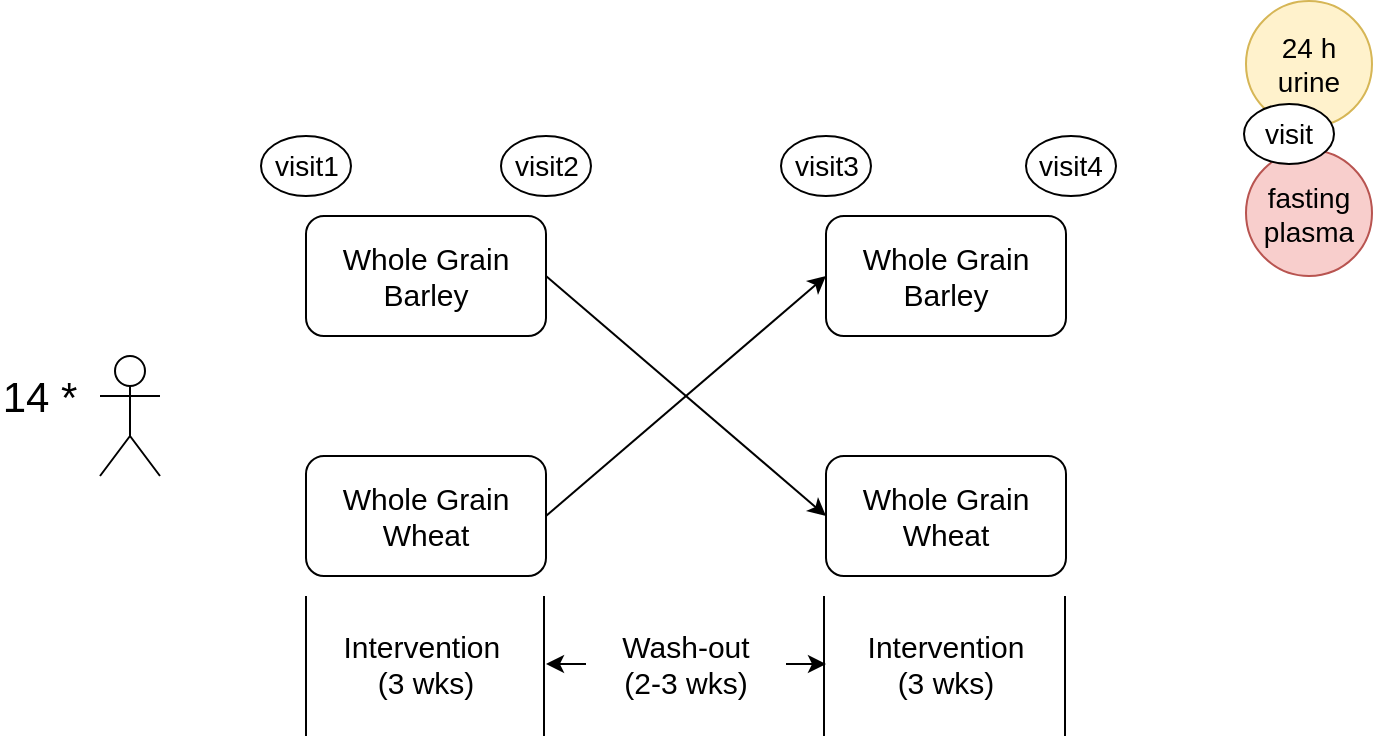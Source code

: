 <mxfile version="10.9.0" type="github"><diagram id="B2K1lodOsLSZMv1-mrgr" name="Page-1"><mxGraphModel dx="1403" dy="763" grid="1" gridSize="10" guides="1" tooltips="1" connect="1" arrows="1" fold="1" page="1" pageScale="1" pageWidth="1169" pageHeight="827" math="0" shadow="0"><root><mxCell id="0"/><mxCell id="1" parent="0"/><mxCell id="Gxzb2ZF-1TqZ9wlFqm3V-1" value="&lt;font style=&quot;font-size: 15px;&quot;&gt;Whole Grain Barley&lt;/font&gt;" style="rounded=1;whiteSpace=wrap;html=1;fontSize=15;" parent="1" vertex="1"><mxGeometry x="240" y="230" width="120" height="60" as="geometry"/></mxCell><mxCell id="Gxzb2ZF-1TqZ9wlFqm3V-2" value="&lt;font style=&quot;font-size: 15px;&quot;&gt;Whole Grain Barley&lt;/font&gt;" style="rounded=1;whiteSpace=wrap;html=1;fontSize=15;" parent="1" vertex="1"><mxGeometry x="500" y="230" width="120" height="60" as="geometry"/></mxCell><mxCell id="Gxzb2ZF-1TqZ9wlFqm3V-3" value="&lt;font style=&quot;font-size: 15px;&quot;&gt;Whole Grain Wheat&lt;/font&gt;" style="rounded=1;whiteSpace=wrap;html=1;fontSize=15;" parent="1" vertex="1"><mxGeometry x="240" y="350" width="120" height="60" as="geometry"/></mxCell><mxCell id="Gxzb2ZF-1TqZ9wlFqm3V-4" value="&lt;font style=&quot;font-size: 15px;&quot;&gt;Whole Grain Wheat&lt;/font&gt;" style="rounded=1;whiteSpace=wrap;html=1;fontSize=15;" parent="1" vertex="1"><mxGeometry x="500" y="350" width="120" height="60" as="geometry"/></mxCell><mxCell id="Gxzb2ZF-1TqZ9wlFqm3V-5" value="" style="endArrow=classic;html=1;exitX=1;exitY=0.5;exitDx=0;exitDy=0;entryX=0;entryY=0.5;entryDx=0;entryDy=0;fontSize=15;" parent="1" source="Gxzb2ZF-1TqZ9wlFqm3V-1" target="Gxzb2ZF-1TqZ9wlFqm3V-4" edge="1"><mxGeometry width="50" height="50" relative="1" as="geometry"><mxPoint x="370" y="280" as="sourcePoint"/><mxPoint x="420" y="230" as="targetPoint"/></mxGeometry></mxCell><mxCell id="Gxzb2ZF-1TqZ9wlFqm3V-6" value="" style="endArrow=classic;html=1;exitX=1;exitY=0.5;exitDx=0;exitDy=0;entryX=0;entryY=0.5;entryDx=0;entryDy=0;fontSize=15;" parent="1" source="Gxzb2ZF-1TqZ9wlFqm3V-3" target="Gxzb2ZF-1TqZ9wlFqm3V-2" edge="1"><mxGeometry width="50" height="50" relative="1" as="geometry"><mxPoint x="370" y="273.333" as="sourcePoint"/><mxPoint x="510" y="393.333" as="targetPoint"/></mxGeometry></mxCell><mxCell id="Gxzb2ZF-1TqZ9wlFqm3V-17" value="" style="edgeStyle=orthogonalEdgeStyle;rounded=0;orthogonalLoop=1;jettySize=auto;html=1;fontSize=15;" parent="1" source="Gxzb2ZF-1TqZ9wlFqm3V-7" edge="1"><mxGeometry relative="1" as="geometry"><mxPoint x="500" y="454" as="targetPoint"/></mxGeometry></mxCell><mxCell id="Gxzb2ZF-1TqZ9wlFqm3V-7" value="&lt;font style=&quot;font-size: 15px;&quot;&gt;Wash-out&lt;br style=&quot;font-size: 15px;&quot;&gt;(2-3 wks)&lt;br style=&quot;font-size: 15px;&quot;&gt;&lt;/font&gt;" style="text;html=1;strokeColor=none;fillColor=none;align=center;verticalAlign=middle;whiteSpace=wrap;rounded=0;fontSize=15;" parent="1" vertex="1"><mxGeometry x="380" y="449" width="100" height="10" as="geometry"/></mxCell><mxCell id="Gxzb2ZF-1TqZ9wlFqm3V-10" value="" style="endArrow=none;html=1;fontSize=15;" parent="1" edge="1"><mxGeometry width="50" height="50" relative="1" as="geometry"><mxPoint x="359" y="490" as="sourcePoint"/><mxPoint x="359" y="420" as="targetPoint"/></mxGeometry></mxCell><mxCell id="Gxzb2ZF-1TqZ9wlFqm3V-12" value="" style="endArrow=none;html=1;fontSize=15;" parent="1" edge="1"><mxGeometry width="50" height="50" relative="1" as="geometry"><mxPoint x="499" y="490" as="sourcePoint"/><mxPoint x="499" y="420" as="targetPoint"/></mxGeometry></mxCell><mxCell id="Gxzb2ZF-1TqZ9wlFqm3V-13" value="" style="endArrow=none;html=1;fontSize=15;" parent="1" edge="1"><mxGeometry width="50" height="50" relative="1" as="geometry"><mxPoint x="240" y="490" as="sourcePoint"/><mxPoint x="240" y="420" as="targetPoint"/></mxGeometry></mxCell><mxCell id="Gxzb2ZF-1TqZ9wlFqm3V-14" value="" style="endArrow=none;html=1;fontSize=15;" parent="1" edge="1"><mxGeometry width="50" height="50" relative="1" as="geometry"><mxPoint x="619.5" y="490" as="sourcePoint"/><mxPoint x="619.5" y="420" as="targetPoint"/></mxGeometry></mxCell><mxCell id="Gxzb2ZF-1TqZ9wlFqm3V-15" value="" style="endArrow=classic;html=1;fontSize=15;" parent="1" source="Gxzb2ZF-1TqZ9wlFqm3V-7" edge="1"><mxGeometry width="50" height="50" relative="1" as="geometry"><mxPoint x="240" y="560" as="sourcePoint"/><mxPoint x="360" y="454" as="targetPoint"/></mxGeometry></mxCell><mxCell id="Gxzb2ZF-1TqZ9wlFqm3V-23" value="&lt;font style=&quot;font-size: 15px;&quot;&gt;Intervention&amp;nbsp;&lt;br style=&quot;font-size: 15px;&quot;&gt;(3 wks)&lt;br style=&quot;font-size: 15px;&quot;&gt;&lt;/font&gt;" style="text;html=1;strokeColor=none;fillColor=none;align=center;verticalAlign=middle;whiteSpace=wrap;rounded=0;fontSize=15;" parent="1" vertex="1"><mxGeometry x="250" y="449" width="100" height="10" as="geometry"/></mxCell><mxCell id="Gxzb2ZF-1TqZ9wlFqm3V-27" value="&lt;font style=&quot;font-size: 15px;&quot;&gt;Intervention&lt;br style=&quot;font-size: 15px;&quot;&gt;(3 wks)&lt;br style=&quot;font-size: 15px;&quot;&gt;&lt;/font&gt;" style="text;html=1;strokeColor=none;fillColor=none;align=center;verticalAlign=middle;whiteSpace=wrap;rounded=0;fontSize=15;" parent="1" vertex="1"><mxGeometry x="510" y="449" width="100" height="10" as="geometry"/></mxCell><mxCell id="MUVlkkscmPsg3KUFLmlN-2" value="" style="shape=umlActor;verticalLabelPosition=bottom;labelBackgroundColor=#ffffff;verticalAlign=top;html=1;outlineConnect=0;" parent="1" vertex="1"><mxGeometry x="137" y="300" width="30" height="60" as="geometry"/></mxCell><mxCell id="MUVlkkscmPsg3KUFLmlN-7" value="14 *" style="text;html=1;strokeColor=none;fillColor=none;align=center;verticalAlign=middle;whiteSpace=wrap;rounded=0;fontSize=21;" parent="1" vertex="1"><mxGeometry x="87" y="310" width="40" height="20" as="geometry"/></mxCell><mxCell id="MUVlkkscmPsg3KUFLmlN-9" value="visit1" style="ellipse;whiteSpace=wrap;html=1;fontSize=14;" parent="1" vertex="1"><mxGeometry x="217.5" y="190" width="45" height="30" as="geometry"/></mxCell><mxCell id="MUVlkkscmPsg3KUFLmlN-10" value="visit2" style="ellipse;whiteSpace=wrap;html=1;fontSize=14;" parent="1" vertex="1"><mxGeometry x="337.5" y="190" width="45" height="30" as="geometry"/></mxCell><mxCell id="MUVlkkscmPsg3KUFLmlN-11" value="visit3" style="ellipse;whiteSpace=wrap;html=1;fontSize=14;" parent="1" vertex="1"><mxGeometry x="477.5" y="190" width="45" height="30" as="geometry"/></mxCell><mxCell id="MUVlkkscmPsg3KUFLmlN-12" value="visit4" style="ellipse;whiteSpace=wrap;html=1;fontSize=14;" parent="1" vertex="1"><mxGeometry x="600" y="190" width="45" height="30" as="geometry"/></mxCell><mxCell id="MUVlkkscmPsg3KUFLmlN-14" value="24 h&lt;br&gt;urine&lt;br&gt;" style="ellipse;whiteSpace=wrap;html=1;aspect=fixed;fontSize=14;fillColor=#fff2cc;strokeColor=#d6b656;" parent="1" vertex="1"><mxGeometry x="710" y="122.5" width="63" height="63" as="geometry"/></mxCell><mxCell id="MUVlkkscmPsg3KUFLmlN-16" value="fasting&lt;br&gt;plasma&lt;br&gt;" style="ellipse;whiteSpace=wrap;html=1;aspect=fixed;fontSize=14;fillColor=#f8cecc;strokeColor=#b85450;" parent="1" vertex="1"><mxGeometry x="710" y="197" width="63" height="63" as="geometry"/></mxCell><mxCell id="MUVlkkscmPsg3KUFLmlN-13" value="visit" style="ellipse;whiteSpace=wrap;html=1;fontSize=14;" parent="1" vertex="1"><mxGeometry x="709" y="174" width="45" height="30" as="geometry"/></mxCell></root></mxGraphModel></diagram></mxfile>